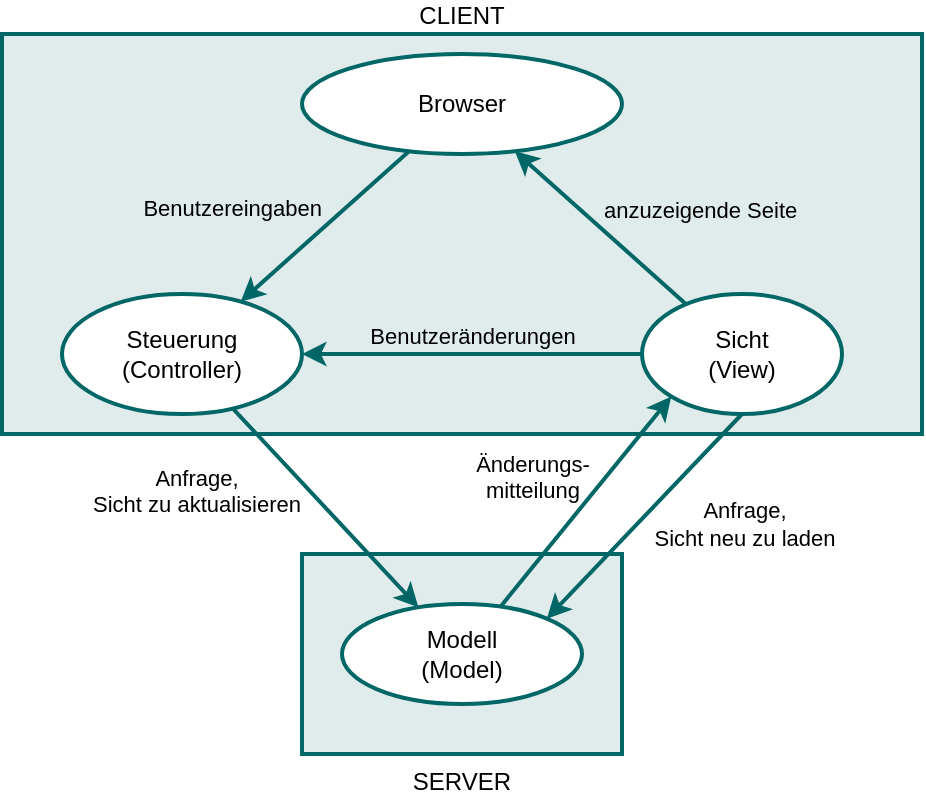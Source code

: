 <mxfile version="25.0.3">
  <diagram name="Seite-1" id="YdvrPRtwcwbYpdJ6phRB">
    <mxGraphModel dx="1728" dy="952" grid="1" gridSize="10" guides="1" tooltips="1" connect="1" arrows="1" fold="1" page="1" pageScale="1" pageWidth="827" pageHeight="1169" math="0" shadow="0">
      <root>
        <mxCell id="0" />
        <mxCell id="1" parent="0" />
        <mxCell id="DL8iRi0MI_eznyYeciwY-12" value="SERVER" style="rounded=0;whiteSpace=wrap;html=1;strokeColor=#006666;strokeWidth=2;verticalAlign=top;labelPosition=center;verticalLabelPosition=bottom;align=center;fillColor=#E0ECEC;" vertex="1" parent="1">
          <mxGeometry x="280" y="340" width="160" height="100" as="geometry" />
        </mxCell>
        <mxCell id="DL8iRi0MI_eznyYeciwY-11" value="CLIENT" style="rounded=0;whiteSpace=wrap;html=1;strokeColor=#006666;strokeWidth=2;verticalAlign=bottom;labelPosition=center;verticalLabelPosition=top;align=center;fillColor=#E0ECEC;" vertex="1" parent="1">
          <mxGeometry x="130" y="80" width="460" height="200" as="geometry" />
        </mxCell>
        <mxCell id="DL8iRi0MI_eznyYeciwY-1" value="Browser" style="ellipse;whiteSpace=wrap;html=1;strokeColor=#006666;strokeWidth=2;" vertex="1" parent="1">
          <mxGeometry x="280" y="90" width="160" height="50" as="geometry" />
        </mxCell>
        <mxCell id="DL8iRi0MI_eznyYeciwY-2" value="Steuerung&lt;br&gt;(Controller)" style="ellipse;whiteSpace=wrap;html=1;strokeColor=#006666;strokeWidth=2;" vertex="1" parent="1">
          <mxGeometry x="160" y="210" width="120" height="60" as="geometry" />
        </mxCell>
        <mxCell id="DL8iRi0MI_eznyYeciwY-3" value="Sicht&lt;br&gt;(View)" style="ellipse;whiteSpace=wrap;html=1;strokeColor=#006666;strokeWidth=2;" vertex="1" parent="1">
          <mxGeometry x="450" y="210" width="100" height="60" as="geometry" />
        </mxCell>
        <mxCell id="DL8iRi0MI_eznyYeciwY-4" value="Benutzereingaben" style="endArrow=classic;html=1;rounded=0;strokeColor=#006666;strokeWidth=2;align=right;verticalAlign=bottom;labelBackgroundColor=none;" edge="1" parent="1" source="DL8iRi0MI_eznyYeciwY-1" target="DL8iRi0MI_eznyYeciwY-2">
          <mxGeometry width="50" height="50" relative="1" as="geometry">
            <mxPoint x="474.69" y="175.83" as="sourcePoint" />
            <mxPoint x="167" y="107" as="targetPoint" />
          </mxGeometry>
        </mxCell>
        <mxCell id="DL8iRi0MI_eznyYeciwY-5" value="anzuzeigende Seite" style="endArrow=classic;html=1;rounded=0;strokeColor=#006666;strokeWidth=2;align=left;verticalAlign=bottom;labelBackgroundColor=none;" edge="1" parent="1" source="DL8iRi0MI_eznyYeciwY-3" target="DL8iRi0MI_eznyYeciwY-1">
          <mxGeometry width="50" height="50" relative="1" as="geometry">
            <mxPoint x="484.69" y="185.83" as="sourcePoint" />
            <mxPoint x="177" y="117" as="targetPoint" />
          </mxGeometry>
        </mxCell>
        <mxCell id="DL8iRi0MI_eznyYeciwY-6" value="Benutzeränderungen" style="endArrow=classic;html=1;rounded=0;strokeColor=#006666;strokeWidth=2;verticalAlign=bottom;labelBackgroundColor=none;" edge="1" parent="1" source="DL8iRi0MI_eznyYeciwY-3" target="DL8iRi0MI_eznyYeciwY-2">
          <mxGeometry width="50" height="50" relative="1" as="geometry">
            <mxPoint x="494.69" y="195.83" as="sourcePoint" />
            <mxPoint x="187" y="127" as="targetPoint" />
          </mxGeometry>
        </mxCell>
        <mxCell id="DL8iRi0MI_eznyYeciwY-7" value="Modell&lt;br&gt;(Model)" style="ellipse;whiteSpace=wrap;html=1;strokeColor=#006666;strokeWidth=2;" vertex="1" parent="1">
          <mxGeometry x="300" y="365" width="120" height="50" as="geometry" />
        </mxCell>
        <mxCell id="DL8iRi0MI_eznyYeciwY-8" value="Anfrage,&lt;br&gt;Sicht neu zu laden" style="endArrow=classic;html=1;rounded=0;strokeColor=#006666;strokeWidth=2;labelBackgroundColor=none;exitX=0.5;exitY=1;exitDx=0;exitDy=0;entryX=1;entryY=0;entryDx=0;entryDy=0;verticalAlign=middle;spacingLeft=100;spacingBottom=-7;" edge="1" parent="1" source="DL8iRi0MI_eznyYeciwY-3" target="DL8iRi0MI_eznyYeciwY-7">
          <mxGeometry width="50" height="50" relative="1" as="geometry">
            <mxPoint x="372" y="248" as="sourcePoint" />
            <mxPoint x="218" y="271" as="targetPoint" />
          </mxGeometry>
        </mxCell>
        <mxCell id="DL8iRi0MI_eznyYeciwY-9" value="Änderungs-&lt;br&gt;mitteilung" style="endArrow=classic;html=1;rounded=0;strokeColor=#006666;strokeWidth=2;labelBackgroundColor=none;entryX=0;entryY=1;entryDx=0;entryDy=0;verticalAlign=bottom;spacingRight=53;spacingBottom=-3;" edge="1" parent="1" source="DL8iRi0MI_eznyYeciwY-7" target="DL8iRi0MI_eznyYeciwY-3">
          <mxGeometry width="50" height="50" relative="1" as="geometry">
            <mxPoint x="649.998" y="485.63" as="sourcePoint" />
            <mxPoint x="739.227" y="389.995" as="targetPoint" />
          </mxGeometry>
        </mxCell>
        <mxCell id="DL8iRi0MI_eznyYeciwY-10" value="Anfrage, &lt;br&gt;Sicht zu aktualisieren" style="endArrow=classic;html=1;rounded=0;strokeColor=#006666;strokeWidth=2;labelBackgroundColor=none;align=center;verticalAlign=bottom;spacingRight=130;spacingTop=0;spacingBottom=-7;" edge="1" parent="1" source="DL8iRi0MI_eznyYeciwY-2" target="DL8iRi0MI_eznyYeciwY-7">
          <mxGeometry width="50" height="50" relative="1" as="geometry">
            <mxPoint x="40" y="380" as="sourcePoint" />
            <mxPoint x="238" y="291" as="targetPoint" />
          </mxGeometry>
        </mxCell>
      </root>
    </mxGraphModel>
  </diagram>
</mxfile>
